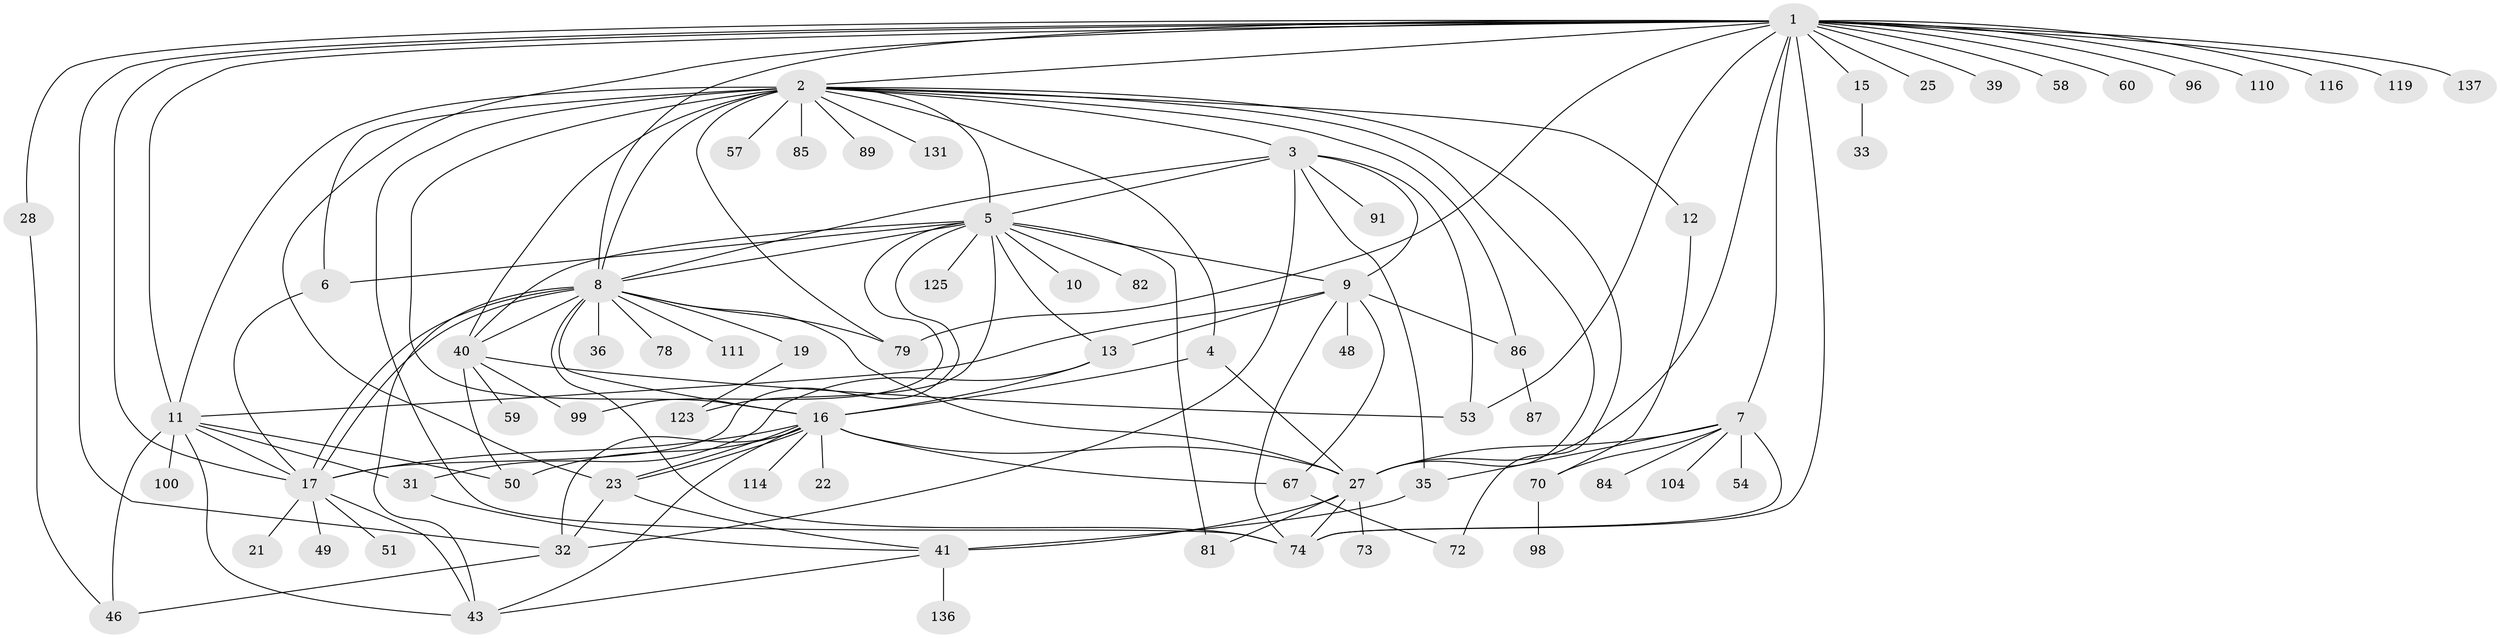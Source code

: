 // original degree distribution, {22: 0.006802721088435374, 21: 0.006802721088435374, 9: 0.006802721088435374, 3: 0.14965986394557823, 14: 0.006802721088435374, 4: 0.047619047619047616, 8: 0.013605442176870748, 18: 0.006802721088435374, 7: 0.02040816326530612, 1: 0.47619047619047616, 2: 0.16326530612244897, 5: 0.061224489795918366, 12: 0.006802721088435374, 11: 0.013605442176870748, 10: 0.006802721088435374, 6: 0.006802721088435374}
// Generated by graph-tools (version 1.1) at 2025/18/03/04/25 18:18:18]
// undirected, 73 vertices, 131 edges
graph export_dot {
graph [start="1"]
  node [color=gray90,style=filled];
  1;
  2;
  3;
  4;
  5;
  6 [super="+95+126"];
  7 [super="+24"];
  8 [super="+29+45+18+77+120+124+143+38"];
  9 [super="+14+55"];
  10;
  11 [super="+20"];
  12;
  13 [super="+107+145"];
  15;
  16 [super="+65+34"];
  17 [super="+130+37"];
  19;
  21;
  22;
  23;
  25;
  27 [super="+75+121+102+147+68"];
  28 [super="+47"];
  31 [super="+80+133"];
  32 [super="+69+112+52+92"];
  33;
  35 [super="+139"];
  36;
  39;
  40 [super="+44+61"];
  41 [super="+113"];
  43;
  46 [super="+122+103"];
  48;
  49;
  50;
  51;
  53 [super="+66+117"];
  54 [super="+127+129"];
  57;
  58;
  59;
  60;
  67 [super="+132"];
  70 [super="+71"];
  72 [super="+135"];
  73;
  74 [super="+83+105"];
  78;
  79;
  81 [super="+97"];
  82;
  84;
  85;
  86 [super="+108+106"];
  87;
  89;
  91;
  96;
  98 [super="+134"];
  99 [super="+101"];
  100 [super="+138"];
  104;
  110;
  111;
  114;
  116;
  119;
  123;
  125;
  131;
  136;
  137;
  1 -- 2;
  1 -- 7;
  1 -- 15;
  1 -- 23;
  1 -- 25;
  1 -- 28;
  1 -- 32;
  1 -- 39;
  1 -- 58;
  1 -- 60;
  1 -- 79;
  1 -- 96;
  1 -- 110;
  1 -- 116;
  1 -- 119;
  1 -- 137;
  1 -- 53;
  1 -- 27;
  1 -- 74;
  1 -- 17;
  1 -- 8;
  1 -- 11;
  2 -- 3;
  2 -- 4;
  2 -- 5;
  2 -- 6;
  2 -- 8 [weight=2];
  2 -- 12;
  2 -- 16 [weight=2];
  2 -- 40;
  2 -- 57;
  2 -- 72;
  2 -- 74;
  2 -- 79;
  2 -- 85;
  2 -- 86;
  2 -- 89;
  2 -- 131;
  2 -- 27;
  2 -- 11;
  3 -- 5;
  3 -- 8 [weight=2];
  3 -- 9;
  3 -- 32;
  3 -- 53;
  3 -- 91;
  3 -- 35;
  4 -- 27;
  4 -- 16;
  5 -- 9;
  5 -- 10;
  5 -- 17;
  5 -- 81;
  5 -- 82;
  5 -- 99;
  5 -- 123;
  5 -- 125;
  5 -- 40;
  5 -- 13;
  5 -- 6;
  5 -- 8;
  6 -- 17;
  7 -- 35;
  7 -- 54;
  7 -- 70;
  7 -- 84;
  7 -- 104;
  7 -- 74;
  7 -- 27;
  8 -- 16 [weight=2];
  8 -- 17 [weight=2];
  8 -- 17;
  8 -- 19;
  8 -- 36 [weight=2];
  8 -- 40;
  8 -- 27;
  8 -- 74;
  8 -- 43;
  8 -- 78;
  8 -- 111;
  8 -- 79;
  9 -- 11;
  9 -- 13;
  9 -- 48;
  9 -- 74;
  9 -- 86;
  9 -- 67;
  11 -- 100;
  11 -- 43;
  11 -- 46;
  11 -- 17;
  11 -- 50;
  11 -- 31;
  12 -- 70;
  13 -- 16;
  13 -- 31;
  15 -- 33;
  16 -- 22;
  16 -- 23;
  16 -- 23;
  16 -- 27 [weight=2];
  16 -- 43;
  16 -- 114;
  16 -- 32;
  16 -- 17;
  16 -- 50;
  16 -- 67;
  17 -- 21;
  17 -- 43;
  17 -- 49;
  17 -- 51;
  19 -- 123;
  23 -- 32;
  23 -- 41;
  27 -- 41;
  27 -- 74 [weight=2];
  27 -- 81;
  27 -- 73;
  28 -- 46;
  31 -- 41;
  32 -- 46;
  35 -- 41 [weight=2];
  40 -- 50;
  40 -- 59;
  40 -- 99;
  40 -- 53;
  41 -- 136;
  41 -- 43;
  67 -- 72;
  70 -- 98;
  86 -- 87;
}
